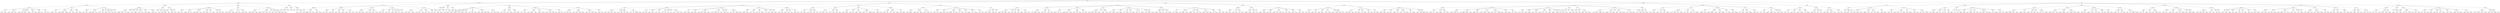digraph testInput {

  bqyqwn -> wscqe, cwxspl, syogw, xnxudsh
  ibqmynm -> oglcdgs, tkjofj, upurae, oypvhy, bzfkt, hdvcz, cfwxyl
  egkiqcp -> rxjnad, psetts
  fivkqxx -> acvzsbe, kkmax, qcmwsvm
  mxemqqb -> iuuouds, qqmvd
  khfzis -> ztxcc, bvejguc
  xbxxe -> bzjxil, amklj
  claolm -> ndmkbul, rpjfkh
  qhlhfk -> iwwqvoa, rmshk, ftezz
  angpy -> fitha, itxgz, pyiexlj, wqshh, rloxobx
  jpscxfh -> qsakd, exuyuk, dqdmie, kjwfeoj
  hfnhd -> vdcfh, ufrhi
  fonrb -> xohxq, cmsqe, jefsr
  bzfkt -> rauho, xctuhbx
  zyqssjb -> olebdv, byahs, xajzwdh
  wotus -> dndrnc, tebkmhi, qejgaf
  rusndcc -> xcfxvd, kvylxr, vwkegak, oiuztx
  mgqil -> noibcw, nptqxtu
  kjjee -> lltgjo, gwcdf
  diqdy -> gackyrq, vcjfe, lcnsf
  sfwzqk -> rkuzg, ewvvb
  nyouzhg -> lofybs, baedi
  xkymbld -> mqgbif, ptxfk
  benqzp -> wvmtyez, gmveehb
  bujufb -> tduxvx, lxzvkpk, jllqymn, csrpy
  cwfydbh -> qcmtgvr, tyvjs
  cjjytkr -> trszl, fgzgfc
  domway -> kgphv, pjujovx, hrdggo
  hocazx -> bmukspb, mgbwxw, gyirkcj, kgxfc
  bobvssz -> srvqt, alhghui, wnjaw, qhlhfk, lsbvzaf, qjkfys, nnncfl
  eaufvn -> dtazpb, nlajc
  yzcez -> rlxto, vkaxa
  xtnmps -> ptatzl, bujufb, oybbzr, zwopz, phqpwkw
  ofkvpq -> auvuxv, stqmwk, dptekr
  pmolg -> uuunqk, uolqt
  byedxex -> gsaqlad, ebwubc
  vtcxw -> ezlfnhs, aizdt, ylbftp
  nzuswm -> ojzogs, qfopwo
  sflonq -> gppwsbp, mpvgy
  pqiuhyp -> xbtjl, jykseco, aftnyad, xaden, urdgg, ijkpfv, ejekn
  mulvwn -> ubbwvvl, jmuqp, dnovxt
  bbtnj -> xvwok, rqyxzn
  ndticx -> rbtco, bobvssz, umtxk, domway, wugia, ubvttg, ydpemw
  lxwkpqh -> xoigv, fqsjaz
  girxc -> zylotoh, qtxmjwm
  olawkuc -> earmfdp, wnowypb
  flgpg -> jimltsw, xhgza
  ewqcktv -> hfnhd, amqvr, ntxcpwl
  mjrktxe -> eoxwp, jgsmitm, isrgei, rnbgz, kymbvpp, ktjdpt, mgzocpe
  tkmfbk -> ffhsg, kynezb
  oybbzr -> qstlv, nayvvrh, izxpf, habni, ckfefl, fjdlcbh, thhakxn
  xquhgig -> rqhfxty, maftysp
  habni -> xwknab, xukfcd, scvhl, tcbgf
  otlvq -> hjsrvj, rtbcch, vpirde
  mgzocpe -> zkwajbd, mrpji
  igdkn -> dgtxjuj, jxyakll, kptdem
  rtwlo -> wgbvle, npttye, claolm, ydffzgu, mgbgb, jwjuth, mulvwn
  nrgzcge -> bywbrk, vazoq, eaufvn
  wfsaglg -> nlfdps, tdkdiqe
  jfsgqq -> crslvc, esized
  mlalrpt -> jtbrjm, fyaxzl
  srvqt -> jyftx, dtijfqc, phcqntb, uyhrcfl
  xohxq -> czbydf, wgdnyy
  lqbmor -> rkjfx, vmmtsr
  ynvesz -> rqaxn, afntec
  ibbxb -> imiimt, llikz
  ktasnia -> thkjz, cjgtra, tzngdx, cqjsqh, vtjtyp, lyzaead, xrtzs
  mcrhiy -> mkgafux, gugxitg, tymmo
  nlgymop -> tymkixg, crchwpb
  rhqfb -> okurp, gpwbcg, invqsb
  ubvttg -> wuuvnlz, donzb, bwgimi, rywtmt, rusndcc, ceagctk
  exrud -> hpziqqg, abxglwt, gozhrsf, oqjqu, vhkodl
  vfrylx -> qhkniqm, bmcwbsi
  mohey -> tbmyue, ibeis
  dsjcqpn -> slufzy, gbbpqj, jxawk
  fitha -> faqngn, xguqqao, athuly, fmdsfus
  xyang -> njxrb, mfwuqb
  yzjhmqq -> dinpz, upozls
  tvwmzal -> cpujsn, ewluica
  umtxk -> jyazs, scnhwcs, fmpvv, aahqvqy
  dodrbx -> uhtnl, vxnsova
  dfofyir -> ddswb, grxdbx
  ceagctk -> bwvlnlt, rkazlp, vbejzc, njhlrtm
  hnjszii -> zkdwz, bwlit
  bvaoy -> mogwbda, rodntl
  iffluz -> bbbvmxo, reomle, vspqi
  nvrjzg -> nzfko, qqmchoq
  vhkodl -> otlvq, fioegdo, rreidgp, fivkqxx, xahvbm
  mkgafux -> admjq, tqtut, emkgc
  tymmo -> uxjaa, nlgymop, dcvfkk, yzjhmqq, iqjqlfq, faopk
  vxslvq -> jmvcgo, ioglbe
  ejdxula -> kviiza, uqmaluk, nasbs
  vukpdsr -> gumncu, mlzmimg, vjobpzv
  mxwgu -> yeyxf, qdnghwn
  jynmg -> wotus, mohey, fiynyre
  zaargo -> ytrsmfx, jtlqxy
  jykseco -> xawzbz, fsdoohr
  rreidgp -> vfupn, xyvnk
  wjxgg -> symdxo, dsptf, yaxeloo, yxrhis
  anamgt -> ywwxi, rnbvid
  wxgoew -> hnjszii, ygqxl, xhkwrs
  dydcy -> drnki, uxolsws, lrcstqr
  npttye -> wkrgvo, jhydv, enmjipp, hnyjyga
  vrmqym -> lrmnb, nvigovl
  gkfdg -> ohcoit, jkoir
  ictsk -> devsz, jjsyexg
  rywtmt -> nevrtrs, sybvdj, qcorw
  xnnbqju -> xzsmw, petvm, xyxidwf
  mgbwxw -> afbrhy, jrsfu
  qvxanzu -> nxhfgx, vvzmdr, inddon, ybosi
  ysbhsn -> wleavrv, kmvvxon
  tirifqs -> ofbqk, iqdiez, kspsz, kejph
  bjbndbg -> oqsdzpe, sbwoye, yhukqf
  oxzhz -> bcbftl, hjzgzoe
  kgbzu -> wzczb, bzqjb
  qnhbmzp -> wktzh, zodwdpq
  csrpy -> zmoxc, ccgjf, umrqldb, gdamb
  lyzaead -> jfqddfd, ucpkpfb, sbmwazv
  aftnyad -> rfqddq, recxxj
  zdelqb -> jaasf, snqnh
  eavas -> ytsmc, mrxdp, prjpkm, nzawh
  fqvbdq -> tzimies, jduij
  mabcqcb -> itutdol, vtokttx
  njsjq -> vptdap, eteyvz
  dzfon -> wksjlix, zicvok, utiwem
  nxmhned -> pekohn, xnszvs
  pnqycz -> gkkit, khyca, yudzxoa
  lvkeqm -> lneyu, uopxjn
  ocgbpez -> gjgrhw, bvtgvu
  ybixf -> xvhgvw, ooczbeh, ksbwlir, pkzwosb
  pulql -> akwcv, uijffti, ysxvzdu, xfbfvuu
  bbbvmxo -> rceksnv, uhnlse, rswnjx, ogcmm
  hdvcz -> zisdcf, keurs, bjops
  sjmhuxn -> aceyee, iohigm, zildb, vrmqym, pxxabj, gjjfx
  qllime -> dspkk, wgtnepi
  wabzx -> sfazwz, lnndami
  urdgg -> srypr, fnayjx
  ifxzdfy -> ssnpxj, ejhojmh
  jefsr -> fqvbdq, xsygbj, rcluk, dcero, lfgqgs
  oglcdgs -> dmvyuf, xvzoy
  mlvhqpe -> qsstg, tnrrui, utsnke, gxtfu
  hppxlu -> lkjhmiq, kntwy, auhnyn
  pralyx -> dmkfnm, xcmzg
  wnjaw -> brvxyyg, hsvmept, praagwp
  dptekr -> xiqthw, ihtfo
  mlmhe -> uwxjkq, uqals, ofkvpq, pyxdkm
  zpxgfq -> tqplqn, fysxwmd
  kcfgbv -> fdeowqq, pbzvjg, tzrqwt
  jtxjj -> hiuviy, sadyx
  onzind -> wayzzn, ystgyng
  pjndde -> yseezd, cseckdt
  rnbgz -> iuehdsr, xgzluhk
  yswonja -> gachtig, bjadb, gtiopzn
  aceyee -> gixezcy, zqwqcnq
  wzbewii -> myetb, dhwakp, vqtalpm
  zqamk -> mflijpx, ikzap, wzimze, agjpn
  fnnykbh -> nxqwag, tpcbt, elysbb, xlaqpg
  pyiexlj -> oozbxqb, kzrgfb, klege, csfjt
  cuscn -> fmdba, ikvzux
  rbzmniw -> tespoy, tirifqs, exrud
  egizyey -> metif, towuup
  nqjydpi -> rpgzp, nszqngg, jthpj, qiksfr
  kymbvpp -> qzvobt, osnkrr
  iqdiez -> wkkmvcn, nkzgse
  pmopji -> gpcyq, qsdyww
  wjrhp -> nyouzhg, ccxff, qmifv, oonpy, vutdji, owukmji
  jppbvbo -> ynvesz, tvwmzal, mbwaxn
  ihvefep -> ffzzzc, ckzaj, zfyqzi
  vspqi -> wzjonl, dnniv, pdazlob
  iohigm -> icxzod, mclqrmw, pjkyydd
  amqvr -> aditjen, xvdmeo
  upurae -> rdzsisf, lslhph, urwaex
  wapknj -> xulgx, idvnxqp
  mvgmf -> dicalia, qhkhuow, phnuqn
  qmifv -> hzawlq, ackyirz
  rbtco -> dfofyir, qnhbmzp, dzfon, zmdkea, valby, mabcqcb, mifwbmm
  jwjuth -> hmbuu, oxlzlor
  gzwrv -> efqjc, gasejp, qqooh
  stqmwk -> vcnael, dhobx
  wuuvnlz -> pznkdcr, ucfipvi, jfhzgp
  qdfvw -> hgwkyu, uvpuko, wclnx
  gyirkcj -> inlft, vkihn
  tigvdj -> xtnmps, ylnobx, mlmhe
  aemkbp -> dwrtbo, rkerea, iffxdk
  nzhbfc -> hvgozl, hsfhqhe
  gqeiy -> opvrgh, sibvtz
  fiynyre -> mieqogh, zpaivc
  thkjz -> insleik, ayjse, sgovqnf, wjxgg, euwab
  ylbftp -> epcjds, gsyeaes
  ptatzl -> sfdclf, ibbxb, slzpby, kjjee, bbtnj, gkfdg, nzuswm
  hpziqqg -> ypqkl, nmazby, hxswr
  krnbkr -> qladcl, tefdmi, ocdpr
  asevk -> hpwaux, byojhfr
  ntxcpwl -> kerjk, nggubzz, utapoe
  hxswr -> bixxpzd, htaszsq
  wozakri -> mgcpbp, omslcm
  lsbvzaf -> ibqrz, cokvree, volompq, zgxbjj
  ckfefl -> khzqqwi, fzwzr
  ezlfnhs -> qftwuv, ynlzggk
  jazqb -> xadcuw, hocazx, cqvdpy
  jllqymn -> dzwfsix, paeel, jclntv, qjdou
  nzcqte -> wkkdc, pwhtvdh, gugaaiq
  mzutqi -> qdfvw, mxwgu, yswonja
  bdlnohy -> dodrbx, qwotm, cbavt, mvgmf, igcmpn
  ijkpfv -> rxcgwd, steez
  slzpby -> nxxlbnt, ozdnanh, zppujp
  dzuqljn -> spnllx, fpeiss, hjzkjuw, pjoqde
  hrdggo -> agztuz, mehuxr
  kigyp -> hjqsj, ijtis, engpslr
  cmsqe -> njsjq, zqpxn, pulql, fkttd, wozakri
  pyxdkm -> xnnbqju, oxzhz, zaargo
  qmyfg -> weipv, woypnze
  ayjse -> veabcj, aicjff
  htitjjt -> nswcez, msqxo
  hbptt -> uezwz, gbckkh, gvdlvgg
  cneno -> uwjobru, jeadxth
  codkti -> tqbtvqc, oausk
  dcvfkk -> uahcz, xsxnizc
  bywbrk -> rnkbli, vlwvot
  lfgqgs -> vbjpz, hlbotz, boalcdm
  xbnmg -> aesiz, tqelui
  blkewbk -> jlsryou, idokb, avecfoq, ozyqew
  mbwaxn -> nachvlp, prcxksh
  hsdym -> onjqcrh, eitdb, ycuuwxa, mxemqqb, pnqycz, wexncjl
  cqjsqh -> bzmqg, jpscxfh, ercxmph
  mifwbmm -> tfezflv, qxrspl
  fcgkmq -> thftfut, svtqdbd
  ercxmph -> ixncawy, zhrdezs
  cbavt -> qvrvcu, uhuees, pggjo, jajdx
  zrnlkl -> dyfzj, xviqup, atrzkqf, ulbute
  xsygbj -> vdlbwyo, ciquv, msdcz, kplvk
  xeihyok -> uunpyb, wfgzr
  nnncfl -> sgytd, nreuwh
  cdjxwb -> buznuv, hkltivy
  uwxjkq -> jblwph, cdjxwb, dydcy
  teygd -> llpbev, nrxyk
  hwgwzv -> qqqbf, fnslg
  alhghui -> qbhhtw, ltytvpb
  mjqzvuu -> hvwyae, tmzxl
  gozhrsf -> ifxzdfy, uuxpvxf, zyqssjb
  fkttd -> hbhfdlh, hgwbg
  vqinar -> qhbrmur, nrgxdmx, angpy, gcswiam
  yxbaldn -> vxiwms, syvza
  mflijpx -> oxypy, rtwlo, vwnvlh
  pygrhr -> rdorrx, pjecv
  wdbmakv -> ktasnia, mxnaq, mcrhiy
  rsfxf -> yjnzgl, glrmew
  oypvhy -> yvlajs, pjhpwh
  vhzfut -> obzrtar, qtzelhq
  iqjqlfq -> gmzcjo, rrzyzq
  irokors -> xiiqh, paoxff
  aizdt -> zjpkoar, zzwmn
  oxoul -> fkzxb, chcjswk
  dcero -> ssvfbfs, nxbec
  rloxobx -> jiwfia, nxuer, xfcktep
  foznw -> dpngy, wgsgaj, xboqv
  tduxvx -> iktget, vylzag, picnycy, lfdery
  uwjkolt -> tvxvtce, igdkn, rteyxil, qvxanzu, qllime
  nofpmh -> efvqwzi, pmdcajx
  mhnnmp -> qbaosu, pjndde, anamgt, bcesxba, blkewbk
  zfqmic -> lkuwf, pkipy
  tespoy -> bdlnohy, jppbvbo, fgsmzi, sjmhuxn
  qhbrmur -> kcfgbv, dyomhm, nofpmh
  ccxff -> cgveph, tzbmy
  fioegdo -> opzxu, blyms
  bmukspb -> jzoxv, gqvmeg
  sbmwazv -> arrvxtj, hawhqex
  xqwfgy -> cywvxf, bjbndbg, mlvhqpe
  jfqddfd -> ewgadin, fyxttac, gvtcy
  empixc -> hlwesdc, xjcxk, fmhfnhv
  zmdkea -> bgnfpcr, hgkmod
  ucilvib -> ddgnyfo, koxzeku
  ropdc -> usevjww, agthzo
  tvxvtce -> ujgeml, jpmrs, lpsaav
  cywvxf -> greav, kybtla
  qjkfys -> bjhxuqc, cvxqnh
  nqfqgj -> niifkl, fosdh
  gewpohj -> cvqbwem, uzljl, zlhpt, vtcxw, iffluz
  bggovyb -> supjxi, mieynp, wltax, pyhof
  pbdafpz -> wjdeth, zacwh, mxpgmte, wjgjhc
  oqeam -> qjzss, gwuixj
  tlpfhx -> heisrl, hskhxx
  icush -> rsfxf, zfqmic, axzszf, gzwrv, cujuai
  kejph -> alneot, jjiikvt
  tqtut -> ykitsi, wxvjyn
  tzngdx -> pvyrkg, hppxlu, eovobtl, diqdy
  vmsoc -> euvrdg, dcriqom
  kspsz -> tduix, aqacmr
  ktjdpt -> tdmirp, qhpvuzi
  ypqkl -> qjeuqe, wowxv
  bxqqvue -> zqbpucs, mhnnmp, ewqcktv
  phqpwkw -> egkiqcp, ecjxs, foznw, tokyi
  onjqcrh -> lkdyq, tptqtpq, dmidur, klkwsa
  igytdcp -> vtdbov, dporud
  bwgimi -> eohjrft, ankrgg, kvvkbhi
  rkgoovn -> qyfsc, lytrpo
  invra -> sxdngcn, mahlbe, swgjx
  igcmpn -> bcadp, sxjlr
  pgaiut -> vtccvv, mgcnohi
  iytvm -> juoaena, qebqgxd, uwxge
  qstlv -> qmcphv, bpguivk
  gtbgp -> ilsgqdw, qakiz, zesfmu
  rziopi -> flgpg, nqjydpi, xbnmg, xxdcgas, vhzfut, sfwzqk, kirnt
  oxypy -> sflonq, igytdcp, nzcqte, sjbfmfa
  ylnobx -> rziopi, mzutqi, lcitl
  cjgtra -> nfkfex, rhqfb, oyyctv
  ogowst -> pdzooh, xlccnkv
  tlqjsb -> odxpup, znagag, obmcr
  ejoxsy -> lxwkpqh, zdelqb, xyang, gtbgp, onzind, wabzx, kzjtb
  tokyi -> yapfoe, yyecrv
  uhrdeol -> qinne, opskc, zxmwy, dgqfrv
  cwxspl -> nnciip, hbbpp
  pxxabj -> wgupfl, lpdhdvy, lfliwg, fklfgd
  ruedk -> kgwftu, xlacmu
  ydpemw -> ymkgx, nhtfal
  oyyctv -> ipnvjje, tvbgr
  jblwph -> lxexhp, vbqpp
  xnxudsh -> pjlxc, nfywcyp
  rxjly -> rftuf, hzehjo
  nkwwia -> dsjcqpn, irokors, wzbewii
  mxnaq -> glcsinj, icush, wjrhp
  uuxpvxf -> nhjtvk, vezhmd
  tkjofj -> mjqkaqs, lnfjj, nakli
  valby -> vgfhpwb, xtnvc
  oqjqu -> xbxxe, yjwvnhl, vmsoc, tlpfhx, rxjly, dyazidi
  euwab -> cdfmatu, wawtrk
  admjq -> qvaayfl, uqynzy
  zqpxn -> himyt, zvtfm, xpotznx
  zlhpt -> zvbqni, iytvm, htitjjt, aqxaecv
  auvuxv -> wqojj, ndikjqv
  cnffplo -> fuaio, pywtg
  dfmjy -> isxysg, dxlpr
  cqvdpy -> yzcez, nvrjzg, sebvkw, pgaiut, bggovyb, wfsaglg, teygd
  xaden -> jagajrh, fucxhz
  ejekn -> kemkz, souqntk
  zwopz -> byedxex, yxbaldn, hnkvw, lvkeqm, kigyp, ruedk
  axzszf -> iiuqtqw, vktjns
  gugxitg -> trlcj, olawkuc, xeihyok
  wugia -> temju, xkymbld, ntlrkw
  nayvvrh -> ejtdhx, oyurlfq
  oonpy -> wyryqvy, zkgdtp
  zildb -> umjcr, pinqp, piizso
  hrrld -> pqiuhyp, nkwwia, exsmez, rarkt, hsdym
  uzljl -> pmolg, benqzp, khfzis
  vyinb -> fzyim, vrfme, hjbfr
  syogw -> mevujmj, wpphwjv
  reomle -> jacmj, amcixd
  kgxfc -> kzjozhi, dtqgdc
  nfkfex -> vsjjq, nduildw
  wjceo -> resoi, gaxdd
  unkkoph -> myhnuu, lcmlbj
  gzocw -> qkjdjpe, yxxdal
  uxjaa -> coapfqs, kxrbd, rkctaq, xfyqx
  xflhoc -> bqyqwn, hycgb, nrgzcge
  jfofam -> gewpohj, ndticx, xflhoc
  nmazby -> yijwaf, idmqvse, dsmjo, wqilo
  yuiyjpc -> eavas, lxttas, codkti
  gdvuw -> vrtgae, teqej
  exsmez -> pralyx, tkmfbk, unkkoph
  xxdcgas -> auezw, wwbebbr
  ikzap -> mjrktxe, tlqjsb, yuiyjpc
  xahvbm -> udgssh, bbbhx
  ntlrkw -> gkwyfz, acjedny, mcucysr
  qxugs -> iqmpc, lrtzi, krgtrdn
  sebvkw -> qotyaq, dhvsrt
  gcswiam -> vahmn, cwfydbh, cjjytkr
  thhakxn -> pplis, tykcvi, mklqpn, jzgvab
  vtjtyp -> dhisacj, zpxgfq, oqeam, fcgkmq, nnyws, qxugs, oxoul
  dhisacj -> rndvcf, oqmxlu, ncuzpin
  pvyrkg -> yytmc, clqfbvi, tmkli
  qwotm -> pqrpkmd, whrinsh
  dcpzwz -> wxgoew, xqwfgy, hrjlzxr, wapknj, ejoxsy
  vutdji -> bsvgagj, puvmdie, liujmc, xowkw
  abxglwt -> pmopji, jtxjj, asevk, yznmd, jfsgqq
  kirnt -> bmlfd, fykgs
  faopk -> figvamv, jlsmm
  wscqe -> ezzpr, chyun
  emkgc -> lcrbt, pcvfgti
  vahmn -> twyhx, rztur, pchfpqp, anggtqq
  eourjv -> kpbawoe, zjwqc
  sgovqnf -> kzsoasg, dnbejx
  eoxwp -> zxygmaq, xadjes, nulax, rpwdig
  ydffzgu -> olvztw, zfipnh
  fhqhu -> igbzlxl, llalaql, ppjapn, csdap
  cvqbwem -> wjceo, gqqsfsr, vukpdsr, cneno, bvaoy
  pjujovx -> ayuma, bmmzqxb
  gjjfx -> btwmd, xznhz, dsezlbe
  ygqxl -> nhvyso, talptwp, qiznqk, ugzmeb
  itxgz -> epqowm, jrhzmbj
  cujuai -> ldqyt, fgcajp
  kgphv -> wvvivob, sjoov
  gqqsfsr -> ckudisa, kwhgtnk
  xrtzs -> ictsk, invra, rkgoovn, gzocw, hbptt, ucilvib, cnffplo
  zvbqni -> qkzpcyy, qsrxouy
  zqbpucs -> dfmjy, fnnykbh, gqeiy, fifams
  rcluk -> fjticim, mbbuqoi
  vwnvlh -> krnbkr, egizyey, empixc, lzojty, vyinb, zeolg, qxnvoh
  hrjlzxr -> ybixf, qmshniw, zrnlkl
  eqgvf -> wdbmakv, zqamk, hvecp, rbzmniw, jfofam, tigvdj
  uqals -> ropdc, pbdafpz, mgqil, pygrhr, eourjv
  veuzidj -> kmhug, yrolq, csfzl
  eovobtl -> hzuyh, iftcnc
  dyomhm -> npxexv, xbccghy, jncjxue, nadbegy
  rarkt -> mjqzvuu, nzhbfc, veuzidj
  temju -> qpzszp, cqlvkj
  nrgxdmx -> mlalrpt, nqfqgj, cuscn, ogowst, vfrylx
  wzimze -> uwjkolt, jynmg, ibqmynm
  eitdb -> trvtkqj, kwnqw
  fgsmzi -> dzuqljn, ihvefep, uhrdeol, gdvuw
  lcitl -> nlwakg, hwgwzv, girxc
  kzjtb -> gacseeh, lycfbo, aifpxqv
  glcsinj -> aemkbp, yxxgd, fhqhu, xquhgig, nxmhned, lqbmor, qmyfg
  yznmd -> uvkwg, mncivb
  hycgb -> zmciyk, ysbhsn, vxslvq
  ycuuwxa -> vehziv, rvqopbu
  xadcuw -> chgfb, stofi
  qbaosu -> hshafy, ukgbdva
  agjpn -> ocgbpez, ejdxula, kgbzu
  mgbgb -> kksizqf, dofou
  izxpf -> ewobo, ntezb, sbmqxu, tlpfggk
  zmciyk -> mieuhe, psjec
  hvecp -> hrrld, jazqb, fonrb, dcpzwz, vqinar, bxqqvue
  sjbfmfa -> fewgct, jupzgjm

}
